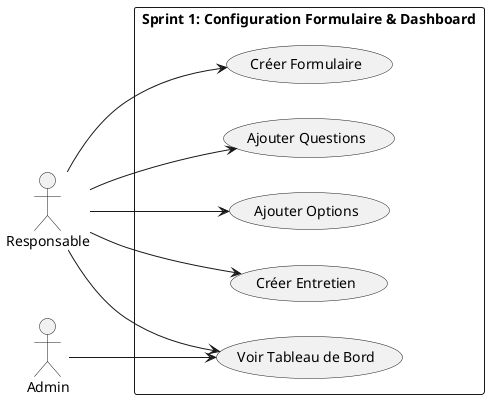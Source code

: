 @startuml
left to right direction

actor Responsable
actor Admin

rectangle "Sprint 1: Configuration Formulaire & Dashboard" {
  usecase "Créer Formulaire" as UC1
  usecase "Ajouter Questions" as UC2
  usecase "Ajouter Options" as UC3
  usecase "Créer Entretien" as UC4
  usecase "Voir Tableau de Bord" as UC5
}

Responsable --> UC1
Responsable --> UC2
Responsable --> UC3
Responsable --> UC4
Responsable --> UC5

Admin --> UC5

@enduml

